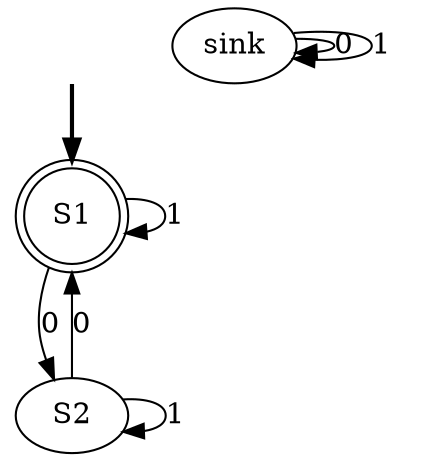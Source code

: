 digraph {
	fake [style=invisible]
	sink
	S2
	S1 [root=true shape=doublecircle]
	fake -> S1 [style=bold]
	S1 -> S2 [label=0]
	S1 -> S1 [label=1]
	S2 -> S1 [label=0]
	S2 -> S2 [label=1]
	sink -> sink [label=0]
	sink -> sink [label=1]
}
